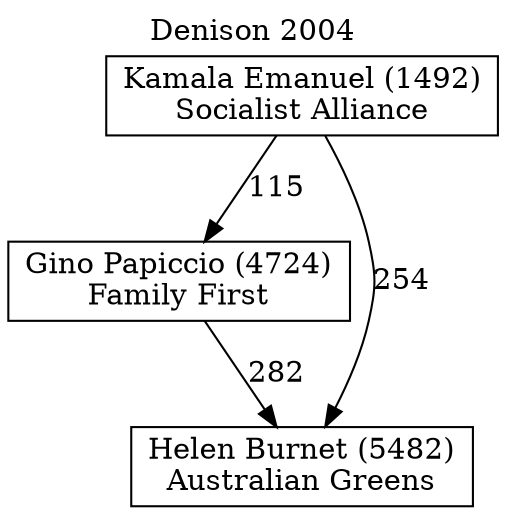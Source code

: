 // House preference flow
digraph "Helen Burnet (5482)_Denison_2004" {
	graph [label="Denison 2004" labelloc=t mclimit=10]
	node [shape=box]
	"Gino Papiccio (4724)" [label="Gino Papiccio (4724)
Family First"]
	"Helen Burnet (5482)" [label="Helen Burnet (5482)
Australian Greens"]
	"Kamala Emanuel (1492)" [label="Kamala Emanuel (1492)
Socialist Alliance"]
	"Gino Papiccio (4724)" -> "Helen Burnet (5482)" [label=282]
	"Kamala Emanuel (1492)" -> "Gino Papiccio (4724)" [label=115]
	"Kamala Emanuel (1492)" -> "Helen Burnet (5482)" [label=254]
}
